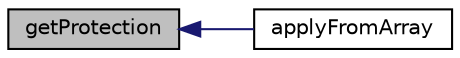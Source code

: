 digraph "getProtection"
{
  edge [fontname="Helvetica",fontsize="10",labelfontname="Helvetica",labelfontsize="10"];
  node [fontname="Helvetica",fontsize="10",shape=record];
  rankdir="LR";
  Node74 [label="getProtection",height=0.2,width=0.4,color="black", fillcolor="grey75", style="filled", fontcolor="black"];
  Node74 -> Node75 [dir="back",color="midnightblue",fontsize="10",style="solid",fontname="Helvetica"];
  Node75 [label="applyFromArray",height=0.2,width=0.4,color="black", fillcolor="white", style="filled",URL="$class_p_h_p_excel___style.html#ae462ec85014ce8298383a7a491c14dbd"];
}
